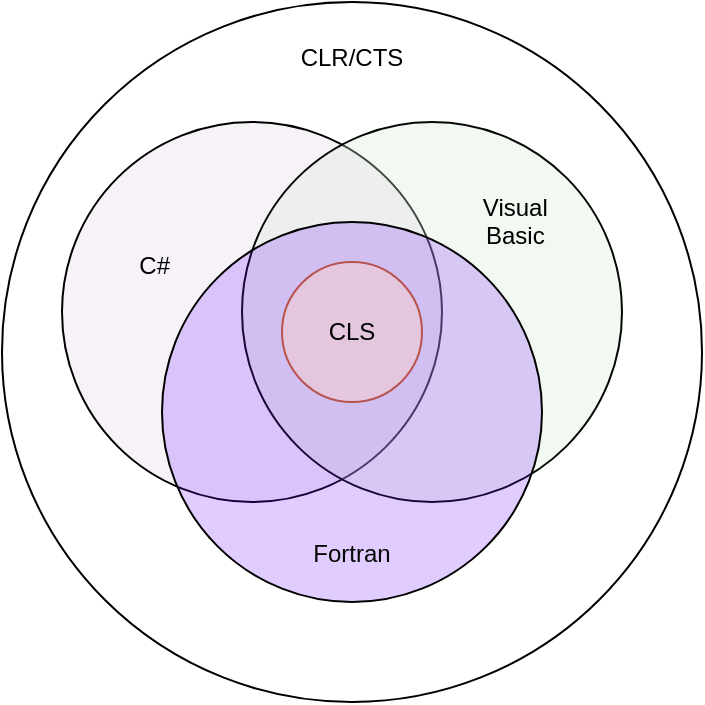 <mxfile version="13.9.9" type="device"><diagram id="6d79wKRukY2KvZ8B8727" name="第 1 页"><mxGraphModel dx="1106" dy="972" grid="1" gridSize="10" guides="1" tooltips="1" connect="1" arrows="1" fold="1" page="1" pageScale="1" pageWidth="827" pageHeight="1169" math="1" shadow="0"><root><mxCell id="0"/><mxCell id="DyF3sRd_ijl0507m2ZcC-20" parent="0"/><mxCell id="DyF3sRd_ijl0507m2ZcC-32" value="&lt;br&gt;CLR/CTS" style="ellipse;whiteSpace=wrap;html=1;aspect=fixed;shadow=0;comic=1;sketch=0;fillOpacity=80;verticalAlign=top;" vertex="1" parent="DyF3sRd_ijl0507m2ZcC-20"><mxGeometry x="230" y="150" width="350" height="350" as="geometry"/></mxCell><mxCell id="DyF3sRd_ijl0507m2ZcC-29" value="&amp;nbsp; &amp;nbsp; &amp;nbsp; &amp;nbsp; &amp;nbsp; &lt;br&gt;&lt;br&gt;&lt;br&gt;&lt;br&gt;&amp;nbsp; &amp;nbsp; &amp;nbsp; &amp;nbsp; &amp;nbsp; &amp;nbsp;C#" style="ellipse;whiteSpace=wrap;html=1;aspect=fixed;shadow=0;comic=1;sketch=0;fillOpacity=30;align=left;fillColor=#e1d5e7;overflow=visible;strokeOpacity=100;noLabel=0;verticalAlign=top;" vertex="1" parent="DyF3sRd_ijl0507m2ZcC-20"><mxGeometry x="260" y="210" width="190" height="190" as="geometry"/></mxCell><mxCell id="DyF3sRd_ijl0507m2ZcC-30" value="&lt;br&gt;&lt;div&gt;&lt;span&gt;&amp;nbsp; &amp;nbsp; &amp;nbsp; &amp;nbsp; &amp;nbsp; &amp;nbsp; &amp;nbsp;&amp;nbsp;&lt;/span&gt;&lt;/div&gt;&lt;div&gt;&lt;span&gt;&amp;nbsp; &amp;nbsp; &amp;nbsp; &amp;nbsp; &amp;nbsp; &amp;nbsp; &amp;nbsp; &amp;nbsp; &amp;nbsp; &amp;nbsp; &amp;nbsp; &amp;nbsp; &amp;nbsp;Visual&lt;/span&gt;&lt;/div&gt;&amp;nbsp; &amp;nbsp; &amp;nbsp; &amp;nbsp; &amp;nbsp; &amp;nbsp; &amp;nbsp; &amp;nbsp; &amp;nbsp; &amp;nbsp; &amp;nbsp; &amp;nbsp; &amp;nbsp;Basic" style="ellipse;whiteSpace=wrap;html=1;aspect=fixed;shadow=0;comic=1;sketch=0;fillOpacity=30;fillColor=#d5e8d4;align=center;verticalAlign=top;strokeColor=#060804;" vertex="1" parent="DyF3sRd_ijl0507m2ZcC-20"><mxGeometry x="350" y="210" width="190" height="190" as="geometry"/></mxCell><mxCell id="DyF3sRd_ijl0507m2ZcC-31" value="Fortran&lt;br&gt;&lt;br&gt;" style="ellipse;whiteSpace=wrap;html=1;aspect=fixed;shadow=0;comic=1;sketch=0;fillOpacity=20;fillColor=#6a00ff;verticalAlign=bottom;fontColor=#060804;" vertex="1" parent="DyF3sRd_ijl0507m2ZcC-20"><mxGeometry x="310" y="260" width="190" height="190" as="geometry"/></mxCell><mxCell id="DyF3sRd_ijl0507m2ZcC-33" value="CLS" style="ellipse;whiteSpace=wrap;html=1;aspect=fixed;shadow=0;comic=1;sketch=0;fillOpacity=50;fillColor=#f8cecc;strokeColor=#b85450;" vertex="1" parent="DyF3sRd_ijl0507m2ZcC-20"><mxGeometry x="370" y="280" width="70" height="70" as="geometry"/></mxCell></root></mxGraphModel></diagram></mxfile>